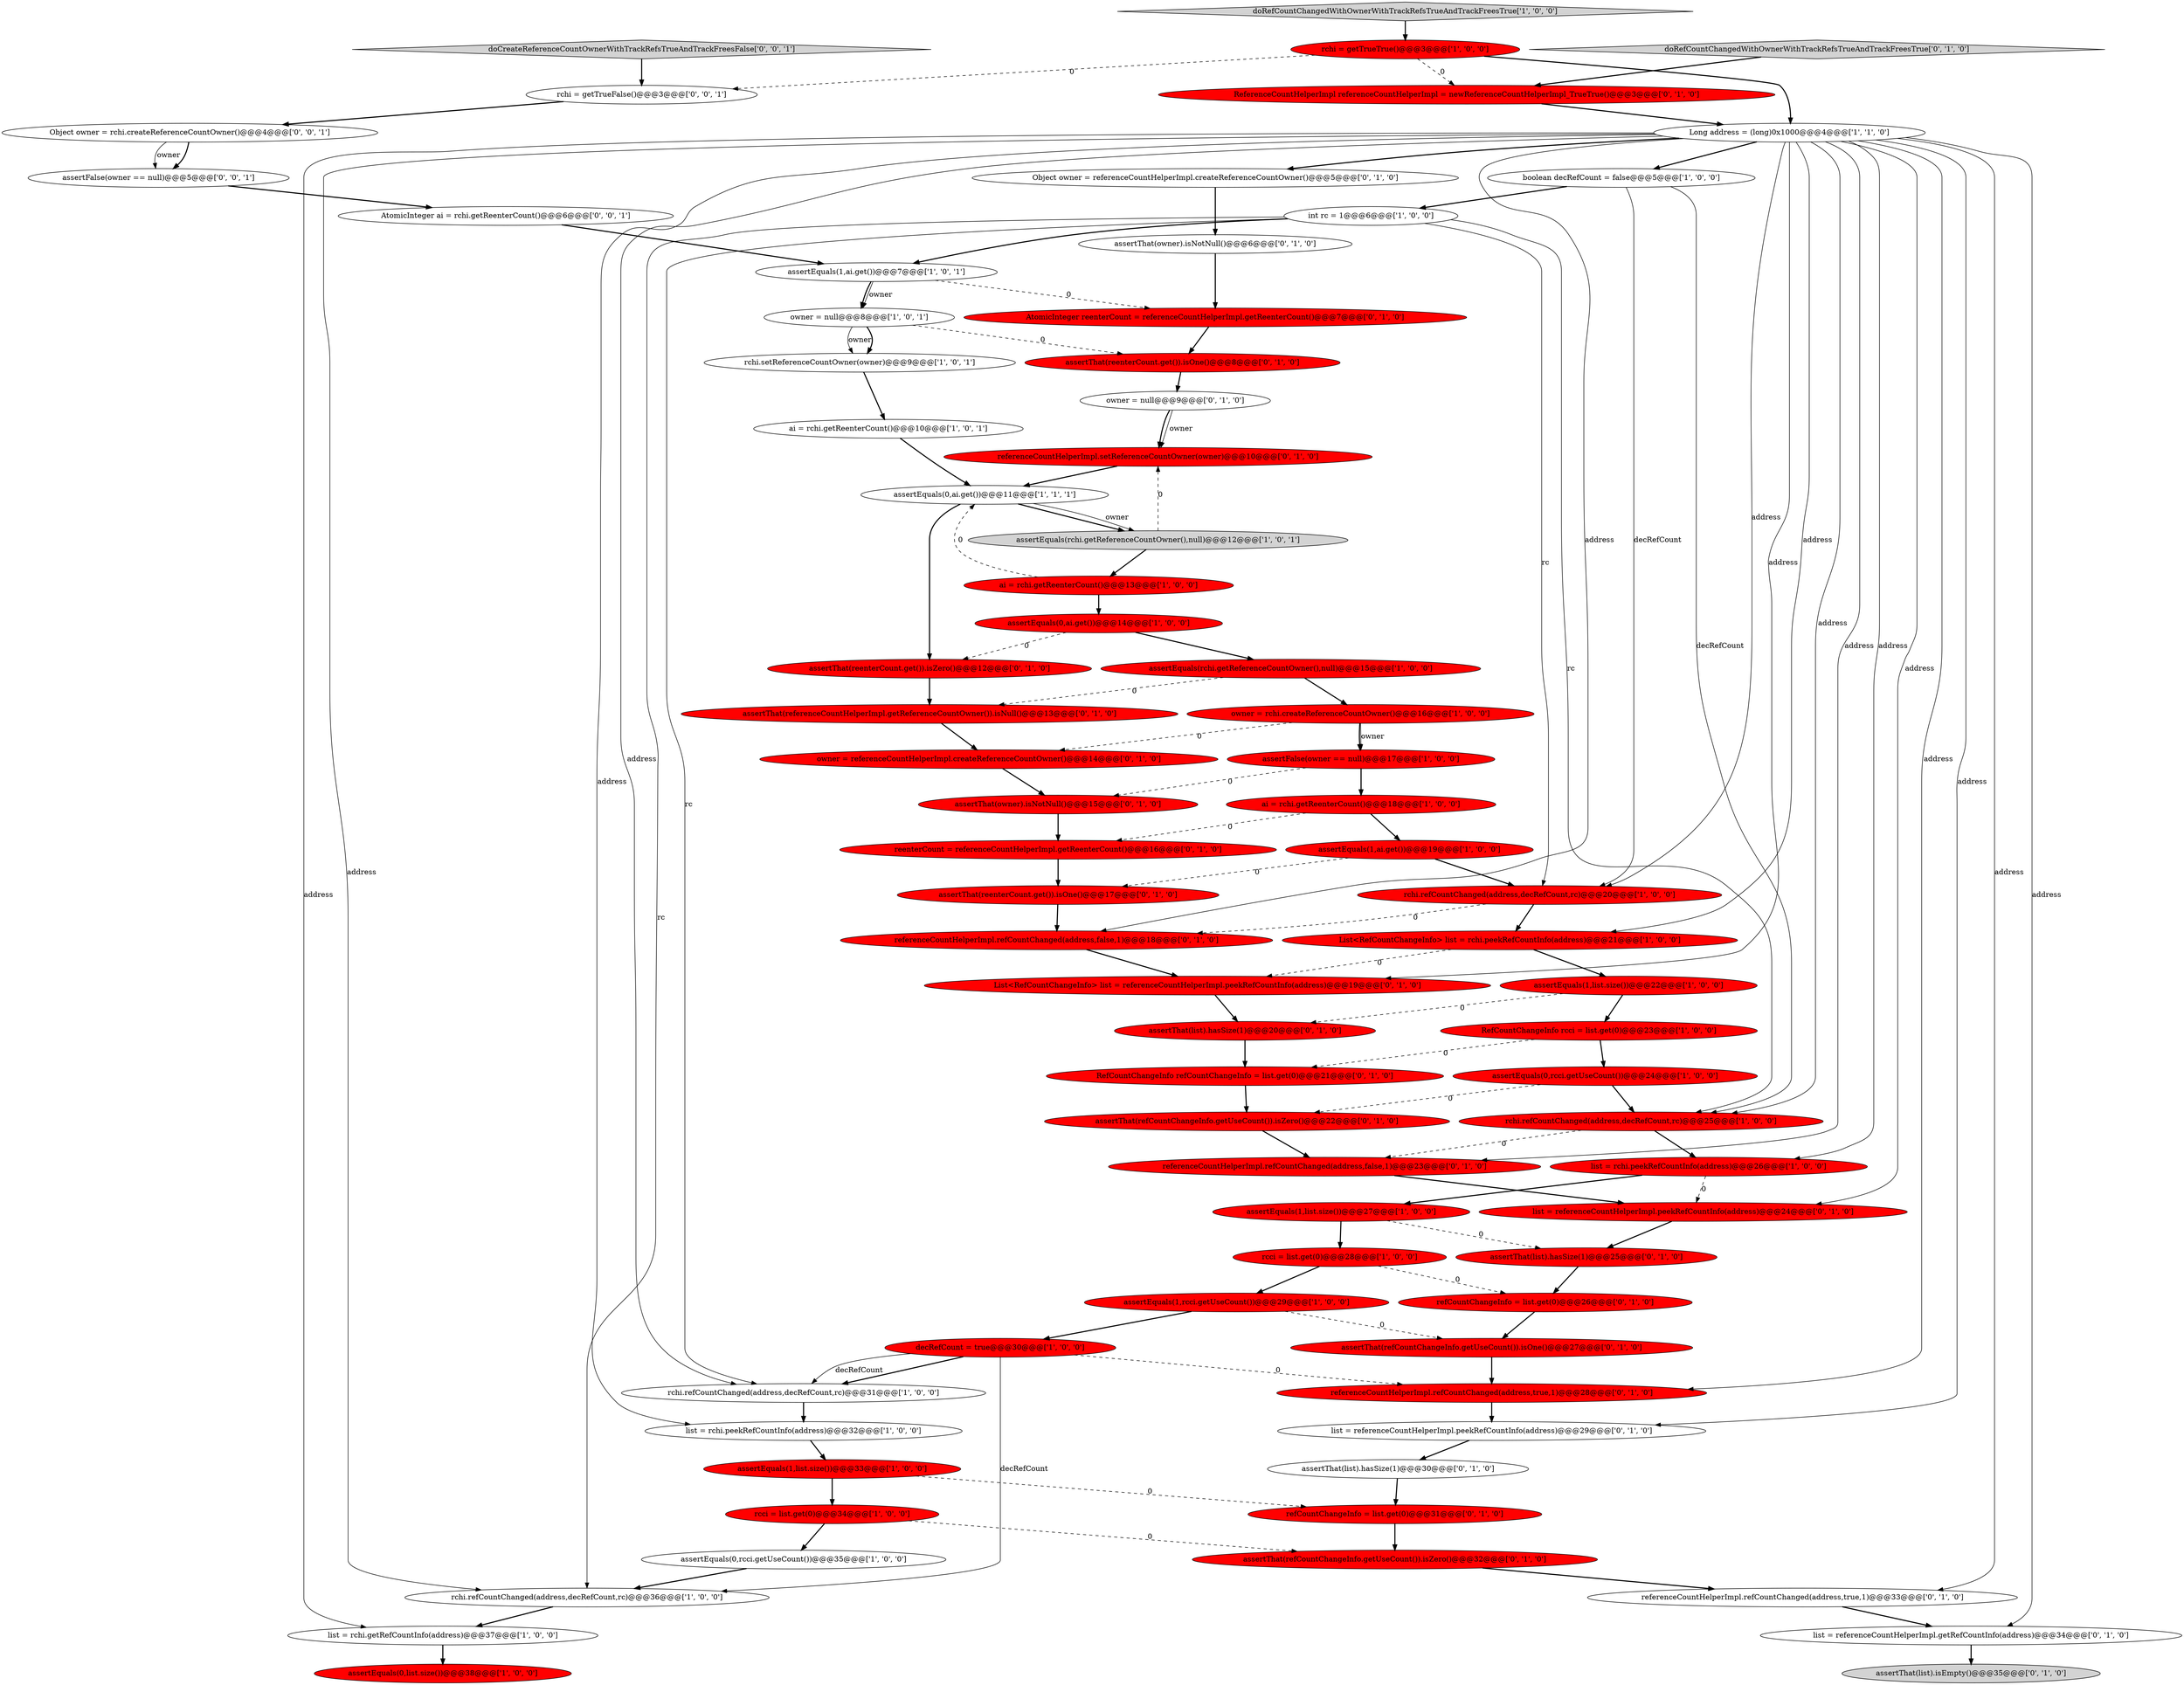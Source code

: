 digraph {
17 [style = filled, label = "assertEquals(0,rcci.getUseCount())@@@24@@@['1', '0', '0']", fillcolor = red, shape = ellipse image = "AAA1AAABBB1BBB"];
66 [style = filled, label = "referenceCountHelperImpl.refCountChanged(address,false,1)@@@18@@@['0', '1', '0']", fillcolor = red, shape = ellipse image = "AAA1AAABBB2BBB"];
42 [style = filled, label = "assertThat(referenceCountHelperImpl.getReferenceCountOwner()).isNull()@@@13@@@['0', '1', '0']", fillcolor = red, shape = ellipse image = "AAA1AAABBB2BBB"];
10 [style = filled, label = "rcci = list.get(0)@@@28@@@['1', '0', '0']", fillcolor = red, shape = ellipse image = "AAA1AAABBB1BBB"];
0 [style = filled, label = "int rc = 1@@@6@@@['1', '0', '0']", fillcolor = white, shape = ellipse image = "AAA0AAABBB1BBB"];
43 [style = filled, label = "assertThat(reenterCount.get()).isZero()@@@12@@@['0', '1', '0']", fillcolor = red, shape = ellipse image = "AAA1AAABBB2BBB"];
3 [style = filled, label = "assertEquals(0,list.size())@@@38@@@['1', '0', '0']", fillcolor = red, shape = ellipse image = "AAA1AAABBB1BBB"];
53 [style = filled, label = "refCountChangeInfo = list.get(0)@@@31@@@['0', '1', '0']", fillcolor = red, shape = ellipse image = "AAA1AAABBB2BBB"];
9 [style = filled, label = "rchi.setReferenceCountOwner(owner)@@@9@@@['1', '0', '1']", fillcolor = white, shape = ellipse image = "AAA0AAABBB1BBB"];
38 [style = filled, label = "assertThat(list).hasSize(1)@@@20@@@['0', '1', '0']", fillcolor = red, shape = ellipse image = "AAA1AAABBB2BBB"];
44 [style = filled, label = "assertThat(owner).isNotNull()@@@6@@@['0', '1', '0']", fillcolor = white, shape = ellipse image = "AAA0AAABBB2BBB"];
59 [style = filled, label = "Object owner = referenceCountHelperImpl.createReferenceCountOwner()@@@5@@@['0', '1', '0']", fillcolor = white, shape = ellipse image = "AAA0AAABBB2BBB"];
25 [style = filled, label = "rcci = list.get(0)@@@34@@@['1', '0', '0']", fillcolor = red, shape = ellipse image = "AAA1AAABBB1BBB"];
36 [style = filled, label = "assertEquals(1,ai.get())@@@7@@@['1', '0', '1']", fillcolor = white, shape = ellipse image = "AAA0AAABBB1BBB"];
50 [style = filled, label = "owner = referenceCountHelperImpl.createReferenceCountOwner()@@@14@@@['0', '1', '0']", fillcolor = red, shape = ellipse image = "AAA1AAABBB2BBB"];
48 [style = filled, label = "List<RefCountChangeInfo> list = referenceCountHelperImpl.peekRefCountInfo(address)@@@19@@@['0', '1', '0']", fillcolor = red, shape = ellipse image = "AAA1AAABBB2BBB"];
2 [style = filled, label = "decRefCount = true@@@30@@@['1', '0', '0']", fillcolor = red, shape = ellipse image = "AAA1AAABBB1BBB"];
8 [style = filled, label = "rchi.refCountChanged(address,decRefCount,rc)@@@25@@@['1', '0', '0']", fillcolor = red, shape = ellipse image = "AAA1AAABBB1BBB"];
13 [style = filled, label = "ai = rchi.getReenterCount()@@@18@@@['1', '0', '0']", fillcolor = red, shape = ellipse image = "AAA1AAABBB1BBB"];
26 [style = filled, label = "assertEquals(0,ai.get())@@@11@@@['1', '1', '1']", fillcolor = white, shape = ellipse image = "AAA0AAABBB1BBB"];
33 [style = filled, label = "owner = rchi.createReferenceCountOwner()@@@16@@@['1', '0', '0']", fillcolor = red, shape = ellipse image = "AAA1AAABBB1BBB"];
54 [style = filled, label = "reenterCount = referenceCountHelperImpl.getReenterCount()@@@16@@@['0', '1', '0']", fillcolor = red, shape = ellipse image = "AAA1AAABBB2BBB"];
62 [style = filled, label = "assertThat(refCountChangeInfo.getUseCount()).isOne()@@@27@@@['0', '1', '0']", fillcolor = red, shape = ellipse image = "AAA1AAABBB2BBB"];
70 [style = filled, label = "rchi = getTrueFalse()@@@3@@@['0', '0', '1']", fillcolor = white, shape = ellipse image = "AAA0AAABBB3BBB"];
71 [style = filled, label = "AtomicInteger ai = rchi.getReenterCount()@@@6@@@['0', '0', '1']", fillcolor = white, shape = ellipse image = "AAA0AAABBB3BBB"];
19 [style = filled, label = "assertEquals(1,list.size())@@@33@@@['1', '0', '0']", fillcolor = red, shape = ellipse image = "AAA1AAABBB1BBB"];
61 [style = filled, label = "owner = null@@@9@@@['0', '1', '0']", fillcolor = white, shape = ellipse image = "AAA0AAABBB2BBB"];
49 [style = filled, label = "referenceCountHelperImpl.setReferenceCountOwner(owner)@@@10@@@['0', '1', '0']", fillcolor = red, shape = ellipse image = "AAA1AAABBB2BBB"];
64 [style = filled, label = "assertThat(refCountChangeInfo.getUseCount()).isZero()@@@22@@@['0', '1', '0']", fillcolor = red, shape = ellipse image = "AAA1AAABBB2BBB"];
1 [style = filled, label = "owner = null@@@8@@@['1', '0', '1']", fillcolor = white, shape = ellipse image = "AAA0AAABBB1BBB"];
5 [style = filled, label = "rchi = getTrueTrue()@@@3@@@['1', '0', '0']", fillcolor = red, shape = ellipse image = "AAA1AAABBB1BBB"];
41 [style = filled, label = "list = referenceCountHelperImpl.peekRefCountInfo(address)@@@24@@@['0', '1', '0']", fillcolor = red, shape = ellipse image = "AAA1AAABBB2BBB"];
7 [style = filled, label = "assertEquals(0,rcci.getUseCount())@@@35@@@['1', '0', '0']", fillcolor = white, shape = ellipse image = "AAA0AAABBB1BBB"];
68 [style = filled, label = "assertThat(owner).isNotNull()@@@15@@@['0', '1', '0']", fillcolor = red, shape = ellipse image = "AAA1AAABBB2BBB"];
22 [style = filled, label = "ai = rchi.getReenterCount()@@@10@@@['1', '0', '1']", fillcolor = white, shape = ellipse image = "AAA0AAABBB1BBB"];
40 [style = filled, label = "list = referenceCountHelperImpl.getRefCountInfo(address)@@@34@@@['0', '1', '0']", fillcolor = white, shape = ellipse image = "AAA0AAABBB2BBB"];
47 [style = filled, label = "assertThat(list).isEmpty()@@@35@@@['0', '1', '0']", fillcolor = lightgray, shape = ellipse image = "AAA0AAABBB2BBB"];
14 [style = filled, label = "RefCountChangeInfo rcci = list.get(0)@@@23@@@['1', '0', '0']", fillcolor = red, shape = ellipse image = "AAA1AAABBB1BBB"];
16 [style = filled, label = "assertEquals(1,list.size())@@@22@@@['1', '0', '0']", fillcolor = red, shape = ellipse image = "AAA1AAABBB1BBB"];
32 [style = filled, label = "list = rchi.getRefCountInfo(address)@@@37@@@['1', '0', '0']", fillcolor = white, shape = ellipse image = "AAA0AAABBB1BBB"];
69 [style = filled, label = "assertFalse(owner == null)@@@5@@@['0', '0', '1']", fillcolor = white, shape = ellipse image = "AAA0AAABBB3BBB"];
37 [style = filled, label = "assertThat(refCountChangeInfo.getUseCount()).isZero()@@@32@@@['0', '1', '0']", fillcolor = red, shape = ellipse image = "AAA1AAABBB2BBB"];
21 [style = filled, label = "doRefCountChangedWithOwnerWithTrackRefsTrueAndTrackFreesTrue['1', '0', '0']", fillcolor = lightgray, shape = diamond image = "AAA0AAABBB1BBB"];
45 [style = filled, label = "doRefCountChangedWithOwnerWithTrackRefsTrueAndTrackFreesTrue['0', '1', '0']", fillcolor = lightgray, shape = diamond image = "AAA0AAABBB2BBB"];
55 [style = filled, label = "referenceCountHelperImpl.refCountChanged(address,true,1)@@@28@@@['0', '1', '0']", fillcolor = red, shape = ellipse image = "AAA1AAABBB2BBB"];
52 [style = filled, label = "assertThat(reenterCount.get()).isOne()@@@17@@@['0', '1', '0']", fillcolor = red, shape = ellipse image = "AAA1AAABBB2BBB"];
65 [style = filled, label = "ReferenceCountHelperImpl referenceCountHelperImpl = newReferenceCountHelperImpl_TrueTrue()@@@3@@@['0', '1', '0']", fillcolor = red, shape = ellipse image = "AAA1AAABBB2BBB"];
11 [style = filled, label = "assertEquals(rchi.getReferenceCountOwner(),null)@@@15@@@['1', '0', '0']", fillcolor = red, shape = ellipse image = "AAA1AAABBB1BBB"];
24 [style = filled, label = "rchi.refCountChanged(address,decRefCount,rc)@@@31@@@['1', '0', '0']", fillcolor = white, shape = ellipse image = "AAA0AAABBB1BBB"];
72 [style = filled, label = "doCreateReferenceCountOwnerWithTrackRefsTrueAndTrackFreesFalse['0', '0', '1']", fillcolor = lightgray, shape = diamond image = "AAA0AAABBB3BBB"];
57 [style = filled, label = "referenceCountHelperImpl.refCountChanged(address,true,1)@@@33@@@['0', '1', '0']", fillcolor = white, shape = ellipse image = "AAA0AAABBB2BBB"];
60 [style = filled, label = "AtomicInteger reenterCount = referenceCountHelperImpl.getReenterCount()@@@7@@@['0', '1', '0']", fillcolor = red, shape = ellipse image = "AAA1AAABBB2BBB"];
28 [style = filled, label = "assertEquals(1,ai.get())@@@19@@@['1', '0', '0']", fillcolor = red, shape = ellipse image = "AAA1AAABBB1BBB"];
30 [style = filled, label = "assertEquals(1,list.size())@@@27@@@['1', '0', '0']", fillcolor = red, shape = ellipse image = "AAA1AAABBB1BBB"];
46 [style = filled, label = "refCountChangeInfo = list.get(0)@@@26@@@['0', '1', '0']", fillcolor = red, shape = ellipse image = "AAA1AAABBB2BBB"];
51 [style = filled, label = "RefCountChangeInfo refCountChangeInfo = list.get(0)@@@21@@@['0', '1', '0']", fillcolor = red, shape = ellipse image = "AAA1AAABBB2BBB"];
58 [style = filled, label = "assertThat(list).hasSize(1)@@@30@@@['0', '1', '0']", fillcolor = white, shape = ellipse image = "AAA0AAABBB2BBB"];
18 [style = filled, label = "list = rchi.peekRefCountInfo(address)@@@32@@@['1', '0', '0']", fillcolor = white, shape = ellipse image = "AAA0AAABBB1BBB"];
31 [style = filled, label = "List<RefCountChangeInfo> list = rchi.peekRefCountInfo(address)@@@21@@@['1', '0', '0']", fillcolor = red, shape = ellipse image = "AAA1AAABBB1BBB"];
73 [style = filled, label = "Object owner = rchi.createReferenceCountOwner()@@@4@@@['0', '0', '1']", fillcolor = white, shape = ellipse image = "AAA0AAABBB3BBB"];
23 [style = filled, label = "list = rchi.peekRefCountInfo(address)@@@26@@@['1', '0', '0']", fillcolor = red, shape = ellipse image = "AAA1AAABBB1BBB"];
27 [style = filled, label = "assertEquals(0,ai.get())@@@14@@@['1', '0', '0']", fillcolor = red, shape = ellipse image = "AAA1AAABBB1BBB"];
67 [style = filled, label = "assertThat(list).hasSize(1)@@@25@@@['0', '1', '0']", fillcolor = red, shape = ellipse image = "AAA1AAABBB2BBB"];
20 [style = filled, label = "rchi.refCountChanged(address,decRefCount,rc)@@@20@@@['1', '0', '0']", fillcolor = red, shape = ellipse image = "AAA1AAABBB1BBB"];
29 [style = filled, label = "ai = rchi.getReenterCount()@@@13@@@['1', '0', '0']", fillcolor = red, shape = ellipse image = "AAA1AAABBB1BBB"];
56 [style = filled, label = "referenceCountHelperImpl.refCountChanged(address,false,1)@@@23@@@['0', '1', '0']", fillcolor = red, shape = ellipse image = "AAA1AAABBB2BBB"];
63 [style = filled, label = "assertThat(reenterCount.get()).isOne()@@@8@@@['0', '1', '0']", fillcolor = red, shape = ellipse image = "AAA1AAABBB2BBB"];
34 [style = filled, label = "boolean decRefCount = false@@@5@@@['1', '0', '0']", fillcolor = white, shape = ellipse image = "AAA0AAABBB1BBB"];
4 [style = filled, label = "assertFalse(owner == null)@@@17@@@['1', '0', '0']", fillcolor = red, shape = ellipse image = "AAA1AAABBB1BBB"];
35 [style = filled, label = "rchi.refCountChanged(address,decRefCount,rc)@@@36@@@['1', '0', '0']", fillcolor = white, shape = ellipse image = "AAA0AAABBB1BBB"];
15 [style = filled, label = "assertEquals(rchi.getReferenceCountOwner(),null)@@@12@@@['1', '0', '1']", fillcolor = lightgray, shape = ellipse image = "AAA0AAABBB1BBB"];
12 [style = filled, label = "Long address = (long)0x1000@@@4@@@['1', '1', '0']", fillcolor = white, shape = ellipse image = "AAA0AAABBB1BBB"];
6 [style = filled, label = "assertEquals(1,rcci.getUseCount())@@@29@@@['1', '0', '0']", fillcolor = red, shape = ellipse image = "AAA1AAABBB1BBB"];
39 [style = filled, label = "list = referenceCountHelperImpl.peekRefCountInfo(address)@@@29@@@['0', '1', '0']", fillcolor = white, shape = ellipse image = "AAA0AAABBB2BBB"];
12->39 [style = solid, label="address"];
45->65 [style = bold, label=""];
6->62 [style = dashed, label="0"];
28->20 [style = bold, label=""];
38->51 [style = bold, label=""];
56->41 [style = bold, label=""];
43->42 [style = bold, label=""];
7->35 [style = bold, label=""];
33->50 [style = dashed, label="0"];
14->17 [style = bold, label=""];
31->48 [style = dashed, label="0"];
62->55 [style = bold, label=""];
12->35 [style = solid, label="address"];
12->48 [style = solid, label="address"];
12->32 [style = solid, label="address"];
1->63 [style = dashed, label="0"];
36->1 [style = solid, label="owner"];
2->35 [style = solid, label="decRefCount"];
33->4 [style = solid, label="owner"];
12->40 [style = solid, label="address"];
70->73 [style = bold, label=""];
29->26 [style = dashed, label="0"];
41->67 [style = bold, label=""];
40->47 [style = bold, label=""];
26->15 [style = bold, label=""];
60->63 [style = bold, label=""];
11->33 [style = bold, label=""];
50->68 [style = bold, label=""];
16->14 [style = bold, label=""];
61->49 [style = solid, label="owner"];
12->20 [style = solid, label="address"];
25->37 [style = dashed, label="0"];
2->24 [style = bold, label=""];
39->58 [style = bold, label=""];
32->3 [style = bold, label=""];
5->70 [style = dashed, label="0"];
28->52 [style = dashed, label="0"];
12->57 [style = solid, label="address"];
61->49 [style = bold, label=""];
54->52 [style = bold, label=""];
23->30 [style = bold, label=""];
8->23 [style = bold, label=""];
57->40 [style = bold, label=""];
65->12 [style = bold, label=""];
18->19 [style = bold, label=""];
26->43 [style = bold, label=""];
20->31 [style = bold, label=""];
73->69 [style = bold, label=""];
25->7 [style = bold, label=""];
24->18 [style = bold, label=""];
34->0 [style = bold, label=""];
19->25 [style = bold, label=""];
0->36 [style = bold, label=""];
19->53 [style = dashed, label="0"];
6->2 [style = bold, label=""];
66->48 [style = bold, label=""];
29->27 [style = bold, label=""];
27->11 [style = bold, label=""];
71->36 [style = bold, label=""];
73->69 [style = solid, label="owner"];
1->9 [style = solid, label="owner"];
12->31 [style = solid, label="address"];
30->10 [style = bold, label=""];
34->20 [style = solid, label="decRefCount"];
26->15 [style = solid, label="owner"];
11->42 [style = dashed, label="0"];
59->44 [style = bold, label=""];
15->29 [style = bold, label=""];
9->22 [style = bold, label=""];
22->26 [style = bold, label=""];
17->8 [style = bold, label=""];
27->43 [style = dashed, label="0"];
0->20 [style = solid, label="rc"];
4->13 [style = bold, label=""];
33->4 [style = bold, label=""];
52->66 [style = bold, label=""];
35->32 [style = bold, label=""];
12->66 [style = solid, label="address"];
55->39 [style = bold, label=""];
2->55 [style = dashed, label="0"];
10->6 [style = bold, label=""];
0->8 [style = solid, label="rc"];
1->9 [style = bold, label=""];
12->18 [style = solid, label="address"];
12->41 [style = solid, label="address"];
10->46 [style = dashed, label="0"];
21->5 [style = bold, label=""];
53->37 [style = bold, label=""];
58->53 [style = bold, label=""];
17->64 [style = dashed, label="0"];
0->24 [style = solid, label="rc"];
51->64 [style = bold, label=""];
12->55 [style = solid, label="address"];
63->61 [style = bold, label=""];
4->68 [style = dashed, label="0"];
13->54 [style = dashed, label="0"];
12->56 [style = solid, label="address"];
37->57 [style = bold, label=""];
16->38 [style = dashed, label="0"];
42->50 [style = bold, label=""];
44->60 [style = bold, label=""];
31->16 [style = bold, label=""];
67->46 [style = bold, label=""];
72->70 [style = bold, label=""];
20->66 [style = dashed, label="0"];
14->51 [style = dashed, label="0"];
12->34 [style = bold, label=""];
36->1 [style = bold, label=""];
12->8 [style = solid, label="address"];
0->35 [style = solid, label="rc"];
8->56 [style = dashed, label="0"];
64->56 [style = bold, label=""];
48->38 [style = bold, label=""];
69->71 [style = bold, label=""];
5->12 [style = bold, label=""];
15->49 [style = dashed, label="0"];
12->24 [style = solid, label="address"];
2->24 [style = solid, label="decRefCount"];
36->60 [style = dashed, label="0"];
12->59 [style = bold, label=""];
23->41 [style = dashed, label="0"];
49->26 [style = bold, label=""];
34->8 [style = solid, label="decRefCount"];
30->67 [style = dashed, label="0"];
46->62 [style = bold, label=""];
68->54 [style = bold, label=""];
12->23 [style = solid, label="address"];
5->65 [style = dashed, label="0"];
13->28 [style = bold, label=""];
}
